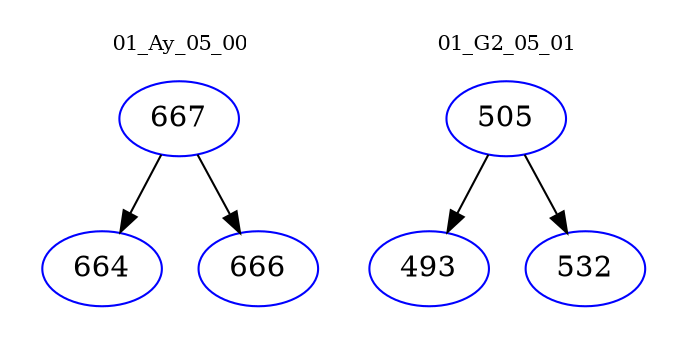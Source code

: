 digraph{
subgraph cluster_0 {
color = white
label = "01_Ay_05_00";
fontsize=10;
T0_667 [label="667", color="blue"]
T0_667 -> T0_664 [color="black"]
T0_664 [label="664", color="blue"]
T0_667 -> T0_666 [color="black"]
T0_666 [label="666", color="blue"]
}
subgraph cluster_1 {
color = white
label = "01_G2_05_01";
fontsize=10;
T1_505 [label="505", color="blue"]
T1_505 -> T1_493 [color="black"]
T1_493 [label="493", color="blue"]
T1_505 -> T1_532 [color="black"]
T1_532 [label="532", color="blue"]
}
}
